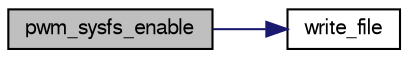digraph "pwm_sysfs_enable"
{
  edge [fontname="FreeSans",fontsize="10",labelfontname="FreeSans",labelfontsize="10"];
  node [fontname="FreeSans",fontsize="10",shape=record];
  rankdir="LR";
  Node1 [label="pwm_sysfs_enable",height=0.2,width=0.4,color="black", fillcolor="grey75", style="filled", fontcolor="black"];
  Node1 -> Node2 [color="midnightblue",fontsize="10",style="solid",fontname="FreeSans"];
  Node2 [label="write_file",height=0.2,width=0.4,color="black", fillcolor="white", style="filled",URL="$pwm__sysfs_8c.html#ad00f6141458677eb0aaee87f85c7954d"];
}

